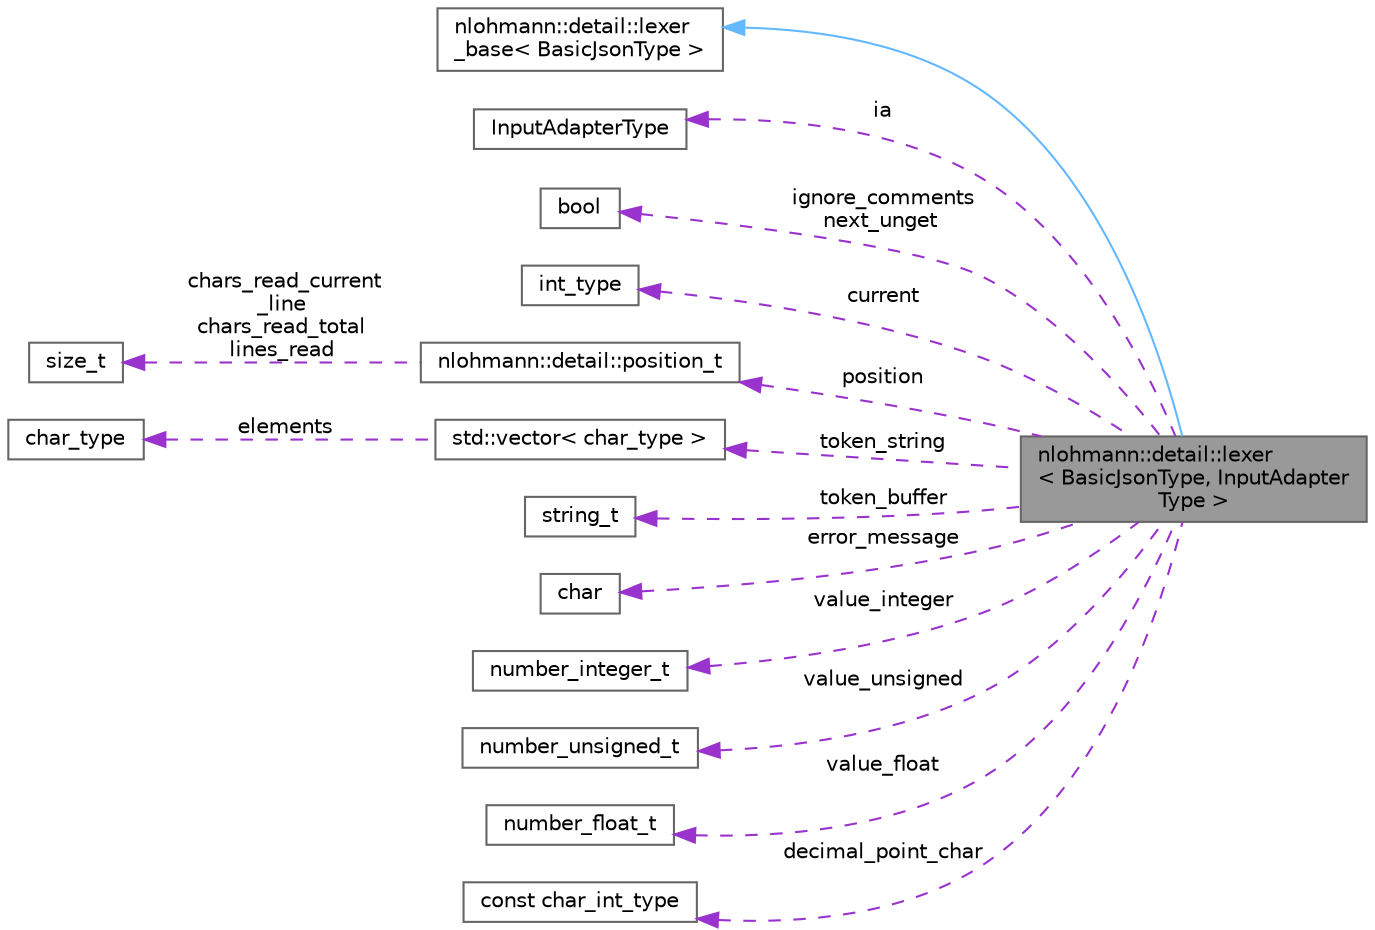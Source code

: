 digraph "nlohmann::detail::lexer&lt; BasicJsonType, InputAdapterType &gt;"
{
 // LATEX_PDF_SIZE
  bgcolor="transparent";
  edge [fontname=Helvetica,fontsize=10,labelfontname=Helvetica,labelfontsize=10];
  node [fontname=Helvetica,fontsize=10,shape=box,height=0.2,width=0.4];
  rankdir="LR";
  Node1 [label="nlohmann::detail::lexer\l\< BasicJsonType, InputAdapter\lType \>",height=0.2,width=0.4,color="gray40", fillcolor="grey60", style="filled", fontcolor="black",tooltip="lexical analysis"];
  Node2 -> Node1 [dir="back",color="steelblue1",style="solid"];
  Node2 [label="nlohmann::detail::lexer\l_base\< BasicJsonType \>",height=0.2,width=0.4,color="gray40", fillcolor="white", style="filled",URL="$a01979.html",tooltip=" "];
  Node3 -> Node1 [dir="back",color="darkorchid3",style="dashed",label=" ia" ];
  Node3 [label="InputAdapterType",height=0.2,width=0.4,color="gray40", fillcolor="white", style="filled",tooltip=" "];
  Node4 -> Node1 [dir="back",color="darkorchid3",style="dashed",label=" ignore_comments\nnext_unget" ];
  Node4 [label="bool",height=0.2,width=0.4,color="gray40", fillcolor="white", style="filled",tooltip=" "];
  Node5 -> Node1 [dir="back",color="darkorchid3",style="dashed",label=" current" ];
  Node5 [label="int_type",height=0.2,width=0.4,color="gray40", fillcolor="white", style="filled",tooltip=" "];
  Node6 -> Node1 [dir="back",color="darkorchid3",style="dashed",label=" position" ];
  Node6 [label="nlohmann::detail::position_t",height=0.2,width=0.4,color="gray40", fillcolor="white", style="filled",URL="$a01555.html",tooltip="struct to capture the start position of the current token"];
  Node7 -> Node6 [dir="back",color="darkorchid3",style="dashed",label=" chars_read_current\l_line\nchars_read_total\nlines_read" ];
  Node7 [label="size_t",height=0.2,width=0.4,color="gray40", fillcolor="white", style="filled",tooltip=" "];
  Node8 -> Node1 [dir="back",color="darkorchid3",style="dashed",label=" token_string" ];
  Node8 [label="std::vector\< char_type \>",height=0.2,width=0.4,color="gray40", fillcolor="white", style="filled",tooltip=" "];
  Node9 -> Node8 [dir="back",color="darkorchid3",style="dashed",label=" elements" ];
  Node9 [label="char_type",height=0.2,width=0.4,color="gray40", fillcolor="white", style="filled",tooltip=" "];
  Node10 -> Node1 [dir="back",color="darkorchid3",style="dashed",label=" token_buffer" ];
  Node10 [label="string_t",height=0.2,width=0.4,color="gray40", fillcolor="white", style="filled",tooltip=" "];
  Node11 -> Node1 [dir="back",color="darkorchid3",style="dashed",label=" error_message" ];
  Node11 [label="char",height=0.2,width=0.4,color="gray40", fillcolor="white", style="filled",tooltip=" "];
  Node12 -> Node1 [dir="back",color="darkorchid3",style="dashed",label=" value_integer" ];
  Node12 [label="number_integer_t",height=0.2,width=0.4,color="gray40", fillcolor="white", style="filled",tooltip=" "];
  Node13 -> Node1 [dir="back",color="darkorchid3",style="dashed",label=" value_unsigned" ];
  Node13 [label="number_unsigned_t",height=0.2,width=0.4,color="gray40", fillcolor="white", style="filled",tooltip=" "];
  Node14 -> Node1 [dir="back",color="darkorchid3",style="dashed",label=" value_float" ];
  Node14 [label="number_float_t",height=0.2,width=0.4,color="gray40", fillcolor="white", style="filled",tooltip=" "];
  Node15 -> Node1 [dir="back",color="darkorchid3",style="dashed",label=" decimal_point_char" ];
  Node15 [label="const char_int_type",height=0.2,width=0.4,color="gray40", fillcolor="white", style="filled",tooltip=" "];
}
